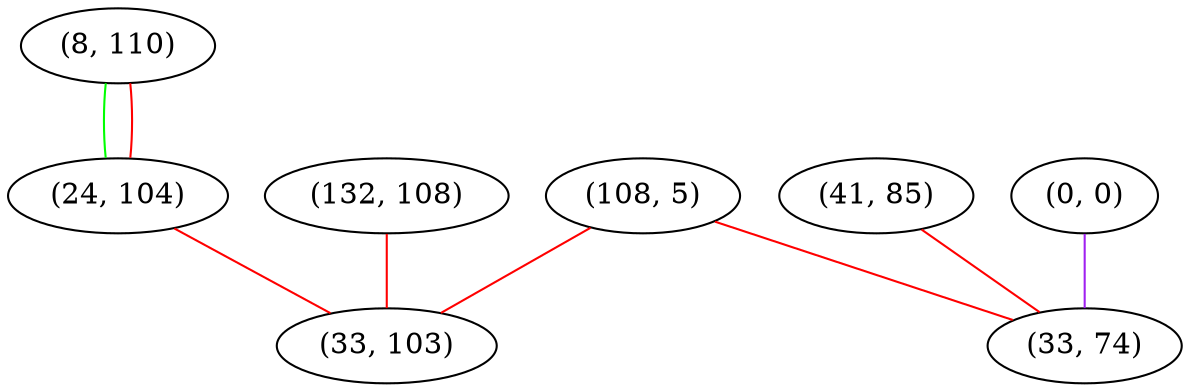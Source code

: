 graph "" {
"(8, 110)";
"(24, 104)";
"(41, 85)";
"(0, 0)";
"(108, 5)";
"(132, 108)";
"(33, 103)";
"(33, 74)";
"(8, 110)" -- "(24, 104)"  [color=green, key=0, weight=2];
"(8, 110)" -- "(24, 104)"  [color=red, key=1, weight=1];
"(24, 104)" -- "(33, 103)"  [color=red, key=0, weight=1];
"(41, 85)" -- "(33, 74)"  [color=red, key=0, weight=1];
"(0, 0)" -- "(33, 74)"  [color=purple, key=0, weight=4];
"(108, 5)" -- "(33, 74)"  [color=red, key=0, weight=1];
"(108, 5)" -- "(33, 103)"  [color=red, key=0, weight=1];
"(132, 108)" -- "(33, 103)"  [color=red, key=0, weight=1];
}
